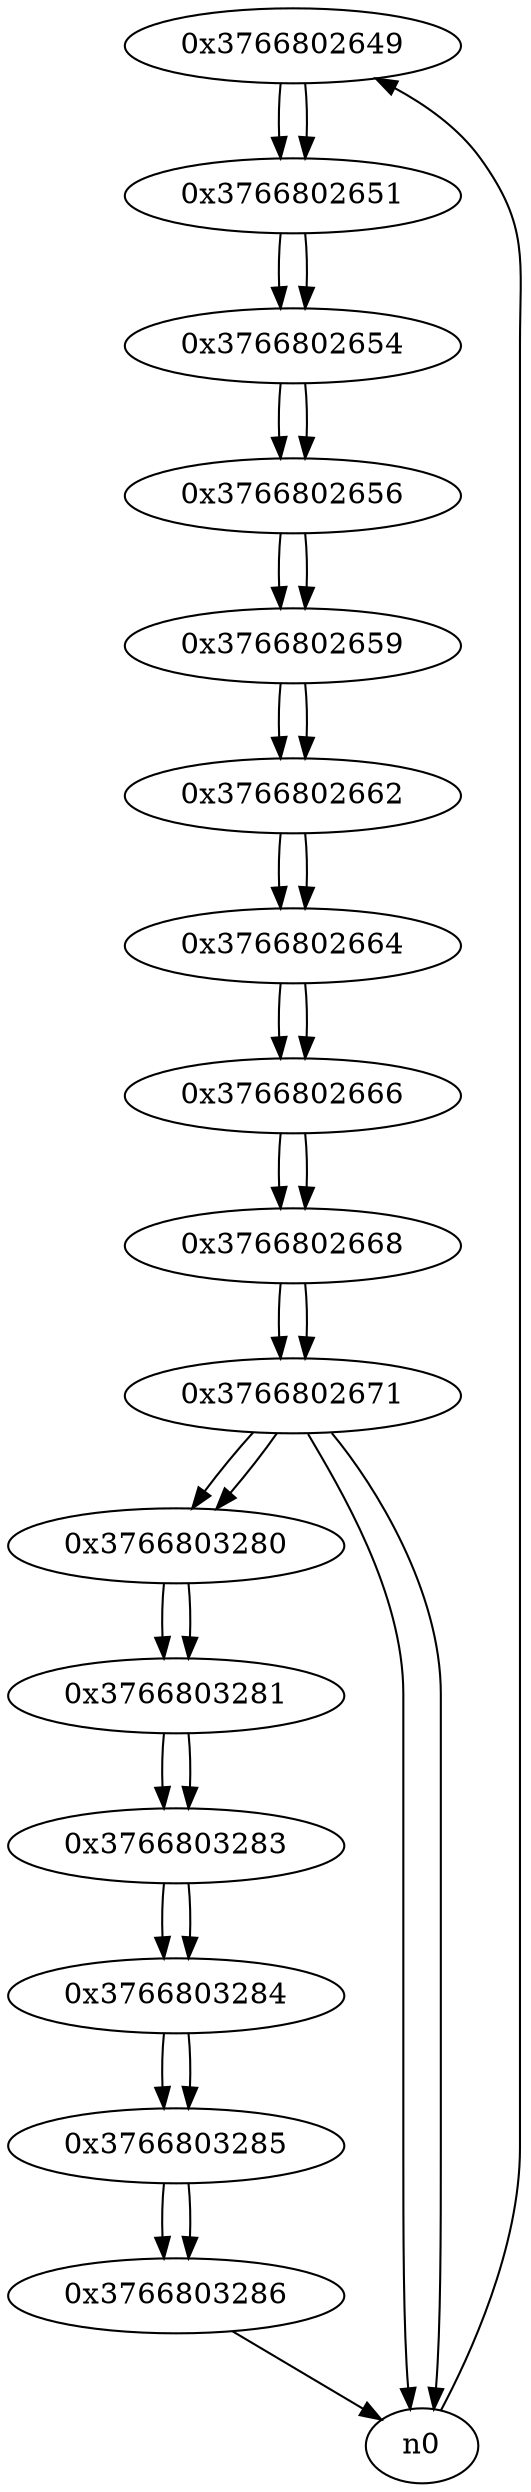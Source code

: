 digraph G{
/* nodes */
  n1 [label="0x3766802649"]
  n2 [label="0x3766802651"]
  n3 [label="0x3766802654"]
  n4 [label="0x3766802656"]
  n5 [label="0x3766802659"]
  n6 [label="0x3766802662"]
  n7 [label="0x3766802664"]
  n8 [label="0x3766802666"]
  n9 [label="0x3766802668"]
  n10 [label="0x3766802671"]
  n11 [label="0x3766803280"]
  n12 [label="0x3766803281"]
  n13 [label="0x3766803283"]
  n14 [label="0x3766803284"]
  n15 [label="0x3766803285"]
  n16 [label="0x3766803286"]
/* edges */
n1 -> n2;
n0 -> n1;
n2 -> n3;
n1 -> n2;
n3 -> n4;
n2 -> n3;
n4 -> n5;
n3 -> n4;
n5 -> n6;
n4 -> n5;
n6 -> n7;
n5 -> n6;
n7 -> n8;
n6 -> n7;
n8 -> n9;
n7 -> n8;
n9 -> n10;
n8 -> n9;
n10 -> n11;
n10 -> n0;
n10 -> n0;
n9 -> n10;
n11 -> n12;
n10 -> n11;
n12 -> n13;
n11 -> n12;
n13 -> n14;
n12 -> n13;
n14 -> n15;
n13 -> n14;
n15 -> n16;
n14 -> n15;
n16 -> n0;
n15 -> n16;
}

